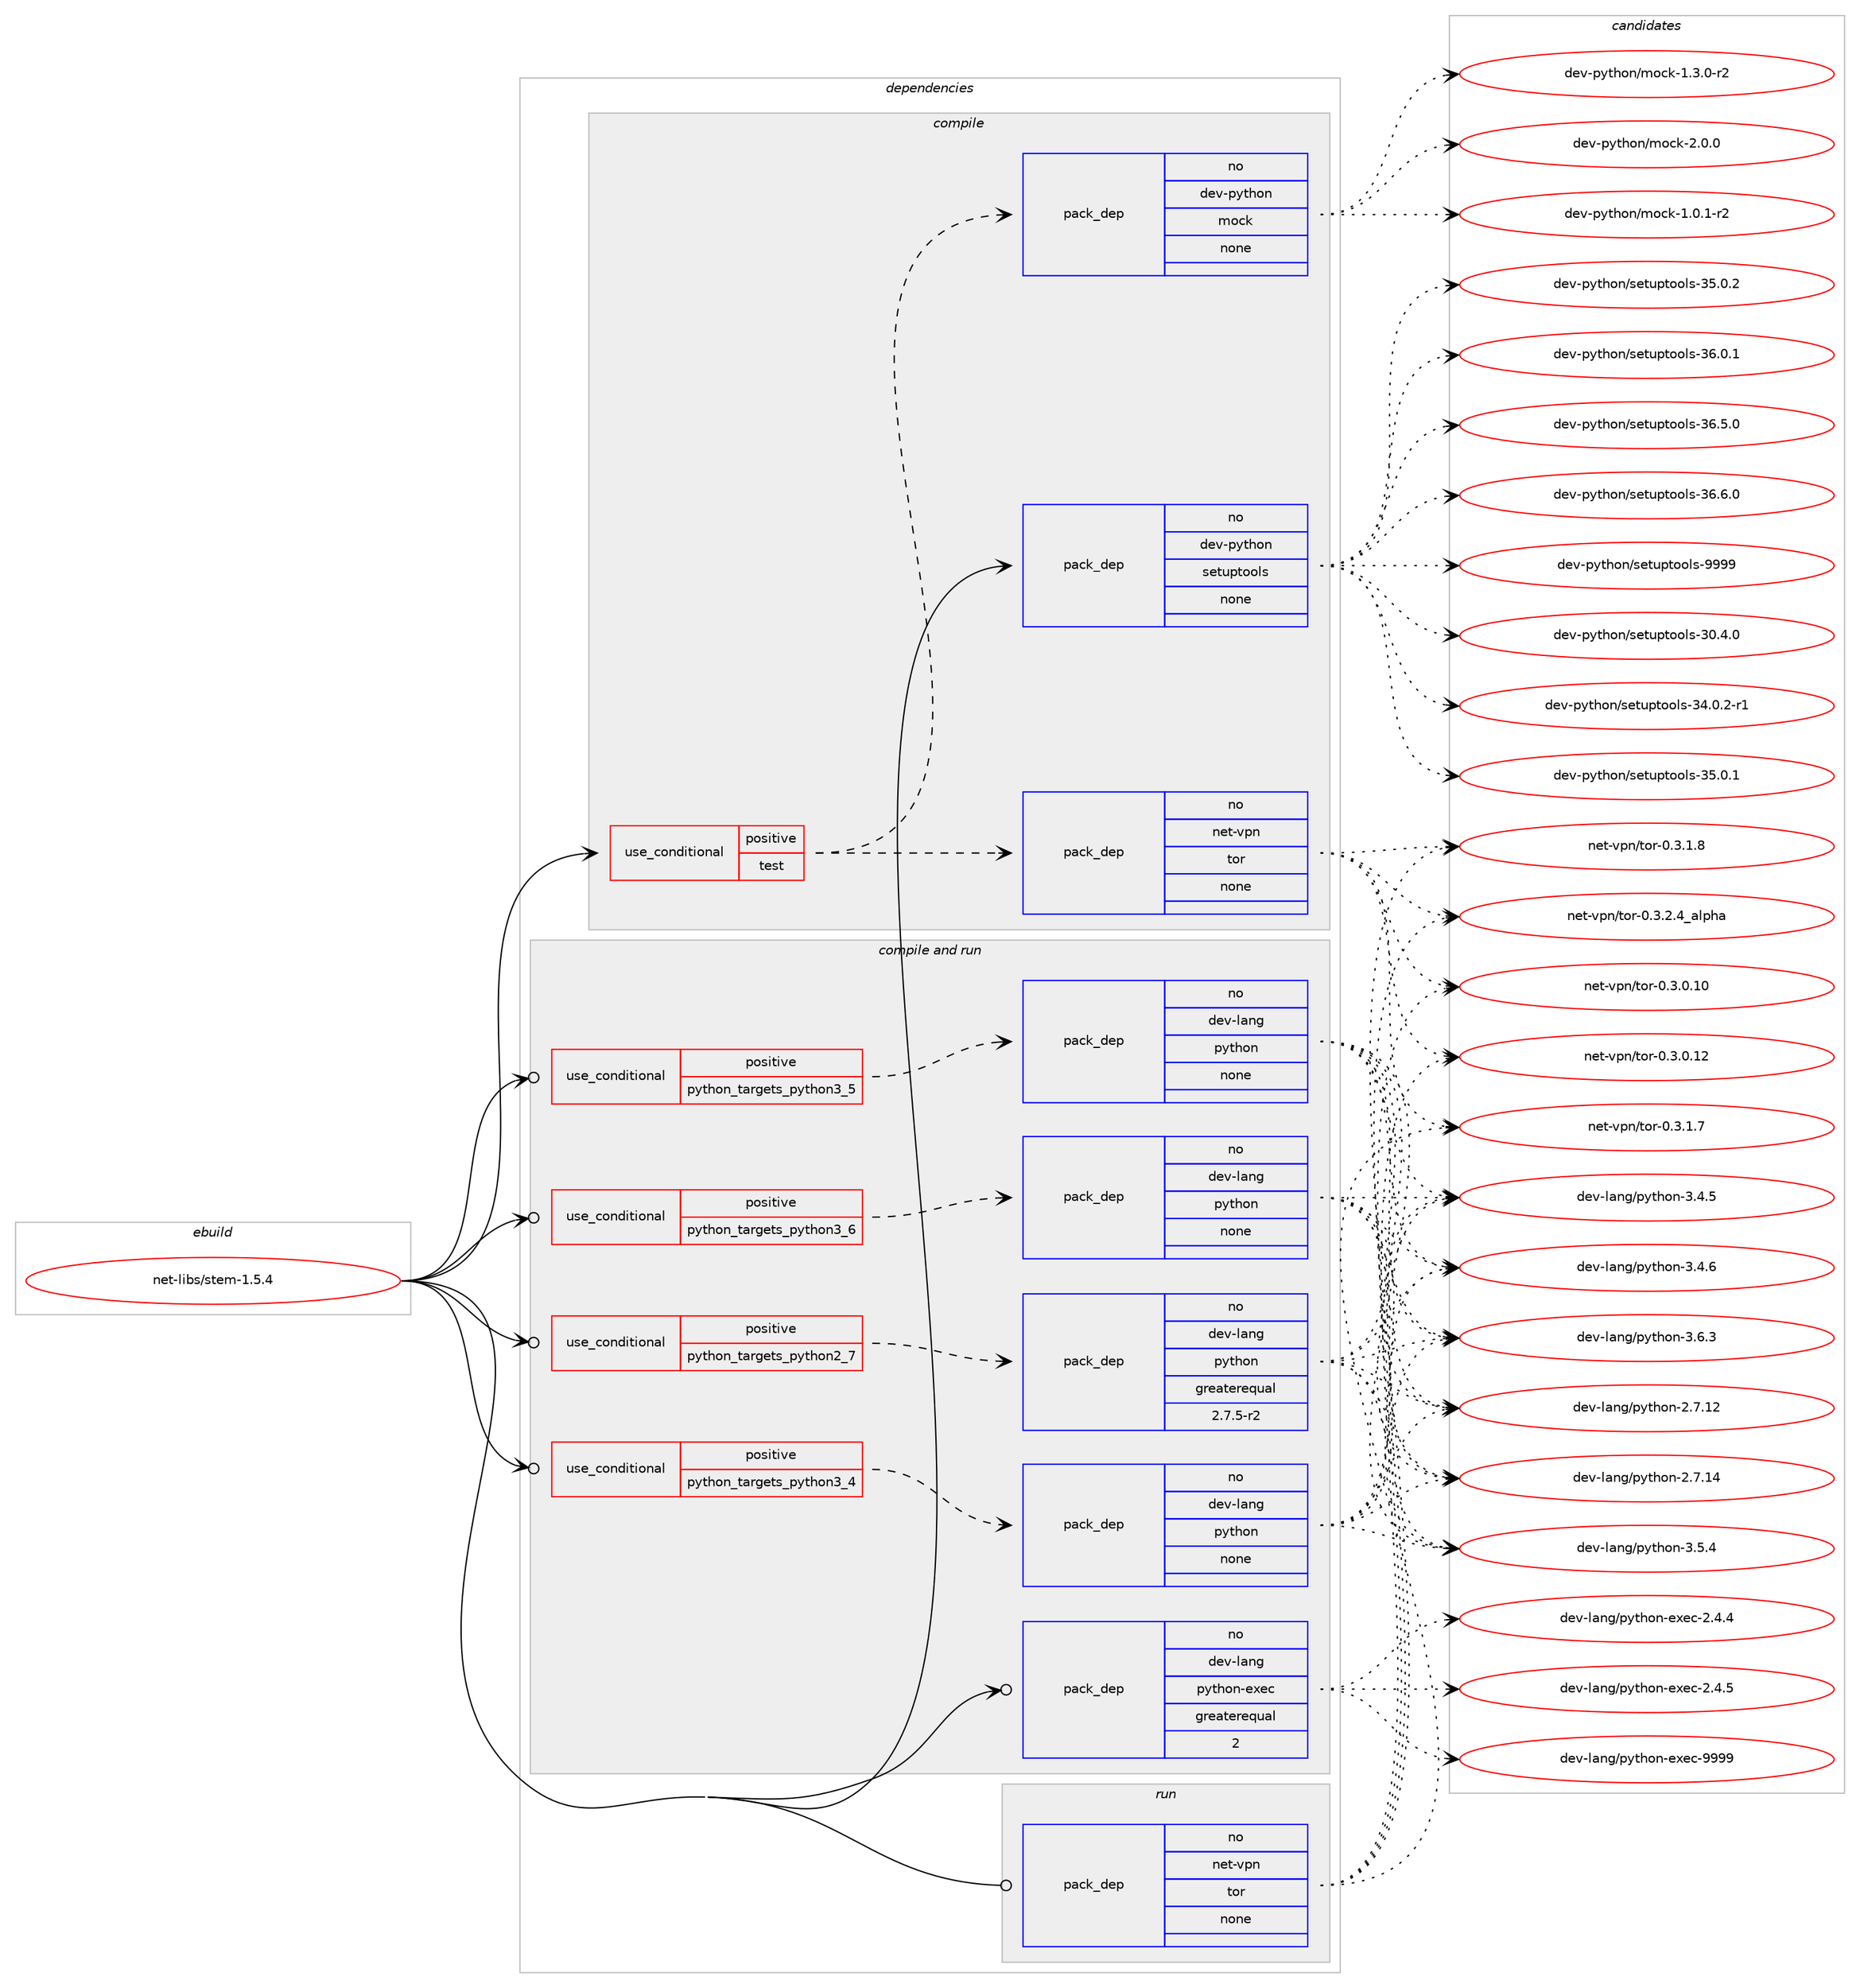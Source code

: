 digraph prolog {

# *************
# Graph options
# *************

newrank=true;
concentrate=true;
compound=true;
graph [rankdir=LR,fontname=Helvetica,fontsize=10,ranksep=1.5];#, ranksep=2.5, nodesep=0.2];
edge  [arrowhead=vee];
node  [fontname=Helvetica,fontsize=10];

# **********
# The ebuild
# **********

subgraph cluster_leftcol {
color=gray;
rank=same;
label=<<i>ebuild</i>>;
id [label="net-libs/stem-1.5.4", color=red, width=4, href="../net-libs/stem-1.5.4.svg"];
}

# ****************
# The dependencies
# ****************

subgraph cluster_midcol {
color=gray;
label=<<i>dependencies</i>>;
subgraph cluster_compile {
fillcolor="#eeeeee";
style=filled;
label=<<i>compile</i>>;
subgraph cond103787 {
dependency419476 [label=<<TABLE BORDER="0" CELLBORDER="1" CELLSPACING="0" CELLPADDING="4"><TR><TD ROWSPAN="3" CELLPADDING="10">use_conditional</TD></TR><TR><TD>positive</TD></TR><TR><TD>test</TD></TR></TABLE>>, shape=none, color=red];
subgraph pack308654 {
dependency419477 [label=<<TABLE BORDER="0" CELLBORDER="1" CELLSPACING="0" CELLPADDING="4" WIDTH="220"><TR><TD ROWSPAN="6" CELLPADDING="30">pack_dep</TD></TR><TR><TD WIDTH="110">no</TD></TR><TR><TD>dev-python</TD></TR><TR><TD>mock</TD></TR><TR><TD>none</TD></TR><TR><TD></TD></TR></TABLE>>, shape=none, color=blue];
}
dependency419476:e -> dependency419477:w [weight=20,style="dashed",arrowhead="vee"];
subgraph pack308655 {
dependency419478 [label=<<TABLE BORDER="0" CELLBORDER="1" CELLSPACING="0" CELLPADDING="4" WIDTH="220"><TR><TD ROWSPAN="6" CELLPADDING="30">pack_dep</TD></TR><TR><TD WIDTH="110">no</TD></TR><TR><TD>net-vpn</TD></TR><TR><TD>tor</TD></TR><TR><TD>none</TD></TR><TR><TD></TD></TR></TABLE>>, shape=none, color=blue];
}
dependency419476:e -> dependency419478:w [weight=20,style="dashed",arrowhead="vee"];
}
id:e -> dependency419476:w [weight=20,style="solid",arrowhead="vee"];
subgraph pack308656 {
dependency419479 [label=<<TABLE BORDER="0" CELLBORDER="1" CELLSPACING="0" CELLPADDING="4" WIDTH="220"><TR><TD ROWSPAN="6" CELLPADDING="30">pack_dep</TD></TR><TR><TD WIDTH="110">no</TD></TR><TR><TD>dev-python</TD></TR><TR><TD>setuptools</TD></TR><TR><TD>none</TD></TR><TR><TD></TD></TR></TABLE>>, shape=none, color=blue];
}
id:e -> dependency419479:w [weight=20,style="solid",arrowhead="vee"];
}
subgraph cluster_compileandrun {
fillcolor="#eeeeee";
style=filled;
label=<<i>compile and run</i>>;
subgraph cond103788 {
dependency419480 [label=<<TABLE BORDER="0" CELLBORDER="1" CELLSPACING="0" CELLPADDING="4"><TR><TD ROWSPAN="3" CELLPADDING="10">use_conditional</TD></TR><TR><TD>positive</TD></TR><TR><TD>python_targets_python2_7</TD></TR></TABLE>>, shape=none, color=red];
subgraph pack308657 {
dependency419481 [label=<<TABLE BORDER="0" CELLBORDER="1" CELLSPACING="0" CELLPADDING="4" WIDTH="220"><TR><TD ROWSPAN="6" CELLPADDING="30">pack_dep</TD></TR><TR><TD WIDTH="110">no</TD></TR><TR><TD>dev-lang</TD></TR><TR><TD>python</TD></TR><TR><TD>greaterequal</TD></TR><TR><TD>2.7.5-r2</TD></TR></TABLE>>, shape=none, color=blue];
}
dependency419480:e -> dependency419481:w [weight=20,style="dashed",arrowhead="vee"];
}
id:e -> dependency419480:w [weight=20,style="solid",arrowhead="odotvee"];
subgraph cond103789 {
dependency419482 [label=<<TABLE BORDER="0" CELLBORDER="1" CELLSPACING="0" CELLPADDING="4"><TR><TD ROWSPAN="3" CELLPADDING="10">use_conditional</TD></TR><TR><TD>positive</TD></TR><TR><TD>python_targets_python3_4</TD></TR></TABLE>>, shape=none, color=red];
subgraph pack308658 {
dependency419483 [label=<<TABLE BORDER="0" CELLBORDER="1" CELLSPACING="0" CELLPADDING="4" WIDTH="220"><TR><TD ROWSPAN="6" CELLPADDING="30">pack_dep</TD></TR><TR><TD WIDTH="110">no</TD></TR><TR><TD>dev-lang</TD></TR><TR><TD>python</TD></TR><TR><TD>none</TD></TR><TR><TD></TD></TR></TABLE>>, shape=none, color=blue];
}
dependency419482:e -> dependency419483:w [weight=20,style="dashed",arrowhead="vee"];
}
id:e -> dependency419482:w [weight=20,style="solid",arrowhead="odotvee"];
subgraph cond103790 {
dependency419484 [label=<<TABLE BORDER="0" CELLBORDER="1" CELLSPACING="0" CELLPADDING="4"><TR><TD ROWSPAN="3" CELLPADDING="10">use_conditional</TD></TR><TR><TD>positive</TD></TR><TR><TD>python_targets_python3_5</TD></TR></TABLE>>, shape=none, color=red];
subgraph pack308659 {
dependency419485 [label=<<TABLE BORDER="0" CELLBORDER="1" CELLSPACING="0" CELLPADDING="4" WIDTH="220"><TR><TD ROWSPAN="6" CELLPADDING="30">pack_dep</TD></TR><TR><TD WIDTH="110">no</TD></TR><TR><TD>dev-lang</TD></TR><TR><TD>python</TD></TR><TR><TD>none</TD></TR><TR><TD></TD></TR></TABLE>>, shape=none, color=blue];
}
dependency419484:e -> dependency419485:w [weight=20,style="dashed",arrowhead="vee"];
}
id:e -> dependency419484:w [weight=20,style="solid",arrowhead="odotvee"];
subgraph cond103791 {
dependency419486 [label=<<TABLE BORDER="0" CELLBORDER="1" CELLSPACING="0" CELLPADDING="4"><TR><TD ROWSPAN="3" CELLPADDING="10">use_conditional</TD></TR><TR><TD>positive</TD></TR><TR><TD>python_targets_python3_6</TD></TR></TABLE>>, shape=none, color=red];
subgraph pack308660 {
dependency419487 [label=<<TABLE BORDER="0" CELLBORDER="1" CELLSPACING="0" CELLPADDING="4" WIDTH="220"><TR><TD ROWSPAN="6" CELLPADDING="30">pack_dep</TD></TR><TR><TD WIDTH="110">no</TD></TR><TR><TD>dev-lang</TD></TR><TR><TD>python</TD></TR><TR><TD>none</TD></TR><TR><TD></TD></TR></TABLE>>, shape=none, color=blue];
}
dependency419486:e -> dependency419487:w [weight=20,style="dashed",arrowhead="vee"];
}
id:e -> dependency419486:w [weight=20,style="solid",arrowhead="odotvee"];
subgraph pack308661 {
dependency419488 [label=<<TABLE BORDER="0" CELLBORDER="1" CELLSPACING="0" CELLPADDING="4" WIDTH="220"><TR><TD ROWSPAN="6" CELLPADDING="30">pack_dep</TD></TR><TR><TD WIDTH="110">no</TD></TR><TR><TD>dev-lang</TD></TR><TR><TD>python-exec</TD></TR><TR><TD>greaterequal</TD></TR><TR><TD>2</TD></TR></TABLE>>, shape=none, color=blue];
}
id:e -> dependency419488:w [weight=20,style="solid",arrowhead="odotvee"];
}
subgraph cluster_run {
fillcolor="#eeeeee";
style=filled;
label=<<i>run</i>>;
subgraph pack308662 {
dependency419489 [label=<<TABLE BORDER="0" CELLBORDER="1" CELLSPACING="0" CELLPADDING="4" WIDTH="220"><TR><TD ROWSPAN="6" CELLPADDING="30">pack_dep</TD></TR><TR><TD WIDTH="110">no</TD></TR><TR><TD>net-vpn</TD></TR><TR><TD>tor</TD></TR><TR><TD>none</TD></TR><TR><TD></TD></TR></TABLE>>, shape=none, color=blue];
}
id:e -> dependency419489:w [weight=20,style="solid",arrowhead="odot"];
}
}

# **************
# The candidates
# **************

subgraph cluster_choices {
rank=same;
color=gray;
label=<<i>candidates</i>>;

subgraph choice308654 {
color=black;
nodesep=1;
choice1001011184511212111610411111047109111991074549464846494511450 [label="dev-python/mock-1.0.1-r2", color=red, width=4,href="../dev-python/mock-1.0.1-r2.svg"];
choice1001011184511212111610411111047109111991074549465146484511450 [label="dev-python/mock-1.3.0-r2", color=red, width=4,href="../dev-python/mock-1.3.0-r2.svg"];
choice100101118451121211161041111104710911199107455046484648 [label="dev-python/mock-2.0.0", color=red, width=4,href="../dev-python/mock-2.0.0.svg"];
dependency419477:e -> choice1001011184511212111610411111047109111991074549464846494511450:w [style=dotted,weight="100"];
dependency419477:e -> choice1001011184511212111610411111047109111991074549465146484511450:w [style=dotted,weight="100"];
dependency419477:e -> choice100101118451121211161041111104710911199107455046484648:w [style=dotted,weight="100"];
}
subgraph choice308655 {
color=black;
nodesep=1;
choice1101011164511811211047116111114454846514648464948 [label="net-vpn/tor-0.3.0.10", color=red, width=4,href="../net-vpn/tor-0.3.0.10.svg"];
choice1101011164511811211047116111114454846514648464950 [label="net-vpn/tor-0.3.0.12", color=red, width=4,href="../net-vpn/tor-0.3.0.12.svg"];
choice11010111645118112110471161111144548465146494655 [label="net-vpn/tor-0.3.1.7", color=red, width=4,href="../net-vpn/tor-0.3.1.7.svg"];
choice11010111645118112110471161111144548465146494656 [label="net-vpn/tor-0.3.1.8", color=red, width=4,href="../net-vpn/tor-0.3.1.8.svg"];
choice11010111645118112110471161111144548465146504652959710811210497 [label="net-vpn/tor-0.3.2.4_alpha", color=red, width=4,href="../net-vpn/tor-0.3.2.4_alpha.svg"];
dependency419478:e -> choice1101011164511811211047116111114454846514648464948:w [style=dotted,weight="100"];
dependency419478:e -> choice1101011164511811211047116111114454846514648464950:w [style=dotted,weight="100"];
dependency419478:e -> choice11010111645118112110471161111144548465146494655:w [style=dotted,weight="100"];
dependency419478:e -> choice11010111645118112110471161111144548465146494656:w [style=dotted,weight="100"];
dependency419478:e -> choice11010111645118112110471161111144548465146504652959710811210497:w [style=dotted,weight="100"];
}
subgraph choice308656 {
color=black;
nodesep=1;
choice100101118451121211161041111104711510111611711211611111110811545514846524648 [label="dev-python/setuptools-30.4.0", color=red, width=4,href="../dev-python/setuptools-30.4.0.svg"];
choice1001011184511212111610411111047115101116117112116111111108115455152464846504511449 [label="dev-python/setuptools-34.0.2-r1", color=red, width=4,href="../dev-python/setuptools-34.0.2-r1.svg"];
choice100101118451121211161041111104711510111611711211611111110811545515346484649 [label="dev-python/setuptools-35.0.1", color=red, width=4,href="../dev-python/setuptools-35.0.1.svg"];
choice100101118451121211161041111104711510111611711211611111110811545515346484650 [label="dev-python/setuptools-35.0.2", color=red, width=4,href="../dev-python/setuptools-35.0.2.svg"];
choice100101118451121211161041111104711510111611711211611111110811545515446484649 [label="dev-python/setuptools-36.0.1", color=red, width=4,href="../dev-python/setuptools-36.0.1.svg"];
choice100101118451121211161041111104711510111611711211611111110811545515446534648 [label="dev-python/setuptools-36.5.0", color=red, width=4,href="../dev-python/setuptools-36.5.0.svg"];
choice100101118451121211161041111104711510111611711211611111110811545515446544648 [label="dev-python/setuptools-36.6.0", color=red, width=4,href="../dev-python/setuptools-36.6.0.svg"];
choice10010111845112121116104111110471151011161171121161111111081154557575757 [label="dev-python/setuptools-9999", color=red, width=4,href="../dev-python/setuptools-9999.svg"];
dependency419479:e -> choice100101118451121211161041111104711510111611711211611111110811545514846524648:w [style=dotted,weight="100"];
dependency419479:e -> choice1001011184511212111610411111047115101116117112116111111108115455152464846504511449:w [style=dotted,weight="100"];
dependency419479:e -> choice100101118451121211161041111104711510111611711211611111110811545515346484649:w [style=dotted,weight="100"];
dependency419479:e -> choice100101118451121211161041111104711510111611711211611111110811545515346484650:w [style=dotted,weight="100"];
dependency419479:e -> choice100101118451121211161041111104711510111611711211611111110811545515446484649:w [style=dotted,weight="100"];
dependency419479:e -> choice100101118451121211161041111104711510111611711211611111110811545515446534648:w [style=dotted,weight="100"];
dependency419479:e -> choice100101118451121211161041111104711510111611711211611111110811545515446544648:w [style=dotted,weight="100"];
dependency419479:e -> choice10010111845112121116104111110471151011161171121161111111081154557575757:w [style=dotted,weight="100"];
}
subgraph choice308657 {
color=black;
nodesep=1;
choice10010111845108971101034711212111610411111045504655464950 [label="dev-lang/python-2.7.12", color=red, width=4,href="../dev-lang/python-2.7.12.svg"];
choice10010111845108971101034711212111610411111045504655464952 [label="dev-lang/python-2.7.14", color=red, width=4,href="../dev-lang/python-2.7.14.svg"];
choice100101118451089711010347112121116104111110455146524653 [label="dev-lang/python-3.4.5", color=red, width=4,href="../dev-lang/python-3.4.5.svg"];
choice100101118451089711010347112121116104111110455146524654 [label="dev-lang/python-3.4.6", color=red, width=4,href="../dev-lang/python-3.4.6.svg"];
choice100101118451089711010347112121116104111110455146534652 [label="dev-lang/python-3.5.4", color=red, width=4,href="../dev-lang/python-3.5.4.svg"];
choice100101118451089711010347112121116104111110455146544651 [label="dev-lang/python-3.6.3", color=red, width=4,href="../dev-lang/python-3.6.3.svg"];
dependency419481:e -> choice10010111845108971101034711212111610411111045504655464950:w [style=dotted,weight="100"];
dependency419481:e -> choice10010111845108971101034711212111610411111045504655464952:w [style=dotted,weight="100"];
dependency419481:e -> choice100101118451089711010347112121116104111110455146524653:w [style=dotted,weight="100"];
dependency419481:e -> choice100101118451089711010347112121116104111110455146524654:w [style=dotted,weight="100"];
dependency419481:e -> choice100101118451089711010347112121116104111110455146534652:w [style=dotted,weight="100"];
dependency419481:e -> choice100101118451089711010347112121116104111110455146544651:w [style=dotted,weight="100"];
}
subgraph choice308658 {
color=black;
nodesep=1;
choice10010111845108971101034711212111610411111045504655464950 [label="dev-lang/python-2.7.12", color=red, width=4,href="../dev-lang/python-2.7.12.svg"];
choice10010111845108971101034711212111610411111045504655464952 [label="dev-lang/python-2.7.14", color=red, width=4,href="../dev-lang/python-2.7.14.svg"];
choice100101118451089711010347112121116104111110455146524653 [label="dev-lang/python-3.4.5", color=red, width=4,href="../dev-lang/python-3.4.5.svg"];
choice100101118451089711010347112121116104111110455146524654 [label="dev-lang/python-3.4.6", color=red, width=4,href="../dev-lang/python-3.4.6.svg"];
choice100101118451089711010347112121116104111110455146534652 [label="dev-lang/python-3.5.4", color=red, width=4,href="../dev-lang/python-3.5.4.svg"];
choice100101118451089711010347112121116104111110455146544651 [label="dev-lang/python-3.6.3", color=red, width=4,href="../dev-lang/python-3.6.3.svg"];
dependency419483:e -> choice10010111845108971101034711212111610411111045504655464950:w [style=dotted,weight="100"];
dependency419483:e -> choice10010111845108971101034711212111610411111045504655464952:w [style=dotted,weight="100"];
dependency419483:e -> choice100101118451089711010347112121116104111110455146524653:w [style=dotted,weight="100"];
dependency419483:e -> choice100101118451089711010347112121116104111110455146524654:w [style=dotted,weight="100"];
dependency419483:e -> choice100101118451089711010347112121116104111110455146534652:w [style=dotted,weight="100"];
dependency419483:e -> choice100101118451089711010347112121116104111110455146544651:w [style=dotted,weight="100"];
}
subgraph choice308659 {
color=black;
nodesep=1;
choice10010111845108971101034711212111610411111045504655464950 [label="dev-lang/python-2.7.12", color=red, width=4,href="../dev-lang/python-2.7.12.svg"];
choice10010111845108971101034711212111610411111045504655464952 [label="dev-lang/python-2.7.14", color=red, width=4,href="../dev-lang/python-2.7.14.svg"];
choice100101118451089711010347112121116104111110455146524653 [label="dev-lang/python-3.4.5", color=red, width=4,href="../dev-lang/python-3.4.5.svg"];
choice100101118451089711010347112121116104111110455146524654 [label="dev-lang/python-3.4.6", color=red, width=4,href="../dev-lang/python-3.4.6.svg"];
choice100101118451089711010347112121116104111110455146534652 [label="dev-lang/python-3.5.4", color=red, width=4,href="../dev-lang/python-3.5.4.svg"];
choice100101118451089711010347112121116104111110455146544651 [label="dev-lang/python-3.6.3", color=red, width=4,href="../dev-lang/python-3.6.3.svg"];
dependency419485:e -> choice10010111845108971101034711212111610411111045504655464950:w [style=dotted,weight="100"];
dependency419485:e -> choice10010111845108971101034711212111610411111045504655464952:w [style=dotted,weight="100"];
dependency419485:e -> choice100101118451089711010347112121116104111110455146524653:w [style=dotted,weight="100"];
dependency419485:e -> choice100101118451089711010347112121116104111110455146524654:w [style=dotted,weight="100"];
dependency419485:e -> choice100101118451089711010347112121116104111110455146534652:w [style=dotted,weight="100"];
dependency419485:e -> choice100101118451089711010347112121116104111110455146544651:w [style=dotted,weight="100"];
}
subgraph choice308660 {
color=black;
nodesep=1;
choice10010111845108971101034711212111610411111045504655464950 [label="dev-lang/python-2.7.12", color=red, width=4,href="../dev-lang/python-2.7.12.svg"];
choice10010111845108971101034711212111610411111045504655464952 [label="dev-lang/python-2.7.14", color=red, width=4,href="../dev-lang/python-2.7.14.svg"];
choice100101118451089711010347112121116104111110455146524653 [label="dev-lang/python-3.4.5", color=red, width=4,href="../dev-lang/python-3.4.5.svg"];
choice100101118451089711010347112121116104111110455146524654 [label="dev-lang/python-3.4.6", color=red, width=4,href="../dev-lang/python-3.4.6.svg"];
choice100101118451089711010347112121116104111110455146534652 [label="dev-lang/python-3.5.4", color=red, width=4,href="../dev-lang/python-3.5.4.svg"];
choice100101118451089711010347112121116104111110455146544651 [label="dev-lang/python-3.6.3", color=red, width=4,href="../dev-lang/python-3.6.3.svg"];
dependency419487:e -> choice10010111845108971101034711212111610411111045504655464950:w [style=dotted,weight="100"];
dependency419487:e -> choice10010111845108971101034711212111610411111045504655464952:w [style=dotted,weight="100"];
dependency419487:e -> choice100101118451089711010347112121116104111110455146524653:w [style=dotted,weight="100"];
dependency419487:e -> choice100101118451089711010347112121116104111110455146524654:w [style=dotted,weight="100"];
dependency419487:e -> choice100101118451089711010347112121116104111110455146534652:w [style=dotted,weight="100"];
dependency419487:e -> choice100101118451089711010347112121116104111110455146544651:w [style=dotted,weight="100"];
}
subgraph choice308661 {
color=black;
nodesep=1;
choice1001011184510897110103471121211161041111104510112010199455046524652 [label="dev-lang/python-exec-2.4.4", color=red, width=4,href="../dev-lang/python-exec-2.4.4.svg"];
choice1001011184510897110103471121211161041111104510112010199455046524653 [label="dev-lang/python-exec-2.4.5", color=red, width=4,href="../dev-lang/python-exec-2.4.5.svg"];
choice10010111845108971101034711212111610411111045101120101994557575757 [label="dev-lang/python-exec-9999", color=red, width=4,href="../dev-lang/python-exec-9999.svg"];
dependency419488:e -> choice1001011184510897110103471121211161041111104510112010199455046524652:w [style=dotted,weight="100"];
dependency419488:e -> choice1001011184510897110103471121211161041111104510112010199455046524653:w [style=dotted,weight="100"];
dependency419488:e -> choice10010111845108971101034711212111610411111045101120101994557575757:w [style=dotted,weight="100"];
}
subgraph choice308662 {
color=black;
nodesep=1;
choice1101011164511811211047116111114454846514648464948 [label="net-vpn/tor-0.3.0.10", color=red, width=4,href="../net-vpn/tor-0.3.0.10.svg"];
choice1101011164511811211047116111114454846514648464950 [label="net-vpn/tor-0.3.0.12", color=red, width=4,href="../net-vpn/tor-0.3.0.12.svg"];
choice11010111645118112110471161111144548465146494655 [label="net-vpn/tor-0.3.1.7", color=red, width=4,href="../net-vpn/tor-0.3.1.7.svg"];
choice11010111645118112110471161111144548465146494656 [label="net-vpn/tor-0.3.1.8", color=red, width=4,href="../net-vpn/tor-0.3.1.8.svg"];
choice11010111645118112110471161111144548465146504652959710811210497 [label="net-vpn/tor-0.3.2.4_alpha", color=red, width=4,href="../net-vpn/tor-0.3.2.4_alpha.svg"];
dependency419489:e -> choice1101011164511811211047116111114454846514648464948:w [style=dotted,weight="100"];
dependency419489:e -> choice1101011164511811211047116111114454846514648464950:w [style=dotted,weight="100"];
dependency419489:e -> choice11010111645118112110471161111144548465146494655:w [style=dotted,weight="100"];
dependency419489:e -> choice11010111645118112110471161111144548465146494656:w [style=dotted,weight="100"];
dependency419489:e -> choice11010111645118112110471161111144548465146504652959710811210497:w [style=dotted,weight="100"];
}
}

}
